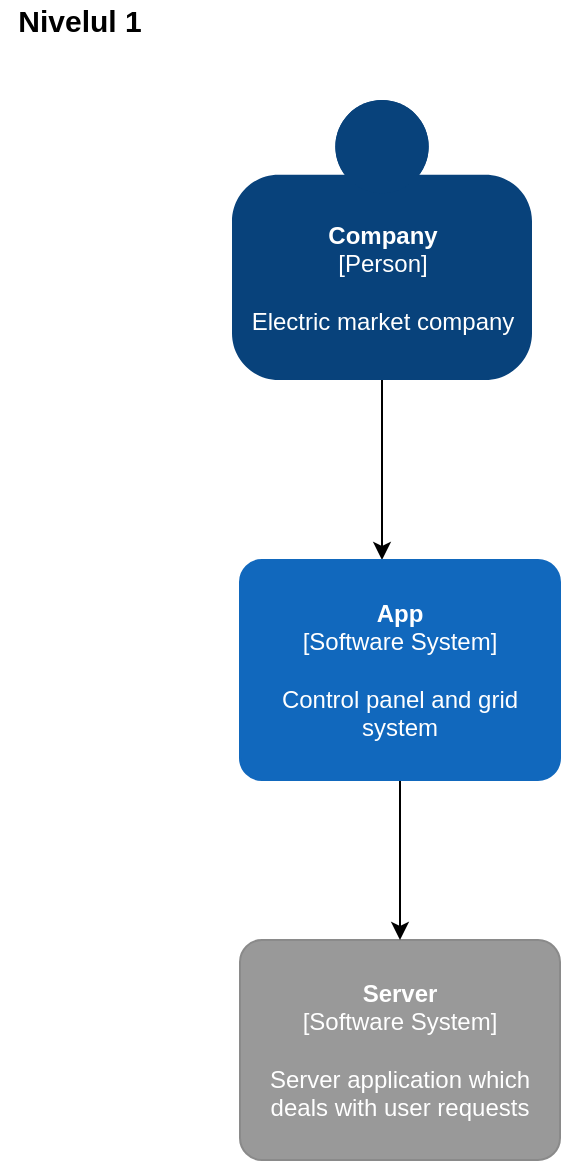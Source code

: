 <mxfile version="14.5.0" type="device"><diagram id="JpYm1OuUXYwhb3JUQeY-" name="Page-1"><mxGraphModel dx="1422" dy="1837" grid="1" gridSize="10" guides="1" tooltips="1" connect="1" arrows="1" fold="1" page="1" pageScale="1" pageWidth="850" pageHeight="1100" math="0" shadow="0"><root><mxCell id="0"/><mxCell id="1" parent="0"/><object placeholders="1" c4Name="Server" c4Type="Software System" c4Description="Server application which deals with user requests" label="&lt;b&gt;%c4Name%&lt;/b&gt;&lt;div&gt;[%c4Type%]&lt;/div&gt;&lt;br&gt;&lt;div&gt;%c4Description%&lt;/div&gt;" id="TX70eqTq5N3OEmbLwh3F-1"><mxCell style="rounded=1;whiteSpace=wrap;html=1;labelBackgroundColor=none;fillColor=#999999;fontColor=#ffffff;align=center;arcSize=10;strokeColor=#8A8A8A;metaEdit=1;metaData={&quot;c4Type&quot;:{&quot;editable&quot;:false}};points=[[0.25,0,0],[0.5,0,0],[0.75,0,0],[1,0.25,0],[1,0.5,0],[1,0.75,0],[0.75,1,0],[0.5,1,0],[0.25,1,0],[0,0.75,0],[0,0.5,0],[0,0.25,0]];" vertex="1" parent="1"><mxGeometry x="130" y="-170" width="160" height="110.0" as="geometry"/></mxCell></object><mxCell id="TX70eqTq5N3OEmbLwh3F-2" style="edgeStyle=orthogonalEdgeStyle;rounded=0;orthogonalLoop=1;jettySize=auto;html=1;entryX=0.5;entryY=0;entryDx=0;entryDy=0;entryPerimeter=0;fontSize=15;" edge="1" parent="1" source="TX70eqTq5N3OEmbLwh3F-3"><mxGeometry relative="1" as="geometry"><mxPoint x="201" y="-360" as="targetPoint"/></mxGeometry></mxCell><object placeholders="1" c4Name="Company" c4Type="Person" c4Description="Electric market company" label="&lt;b&gt;%c4Name%&lt;/b&gt;&lt;div&gt;[%c4Type%]&lt;/div&gt;&lt;br&gt;&lt;div&gt;%c4Description%&lt;/div&gt;" id="TX70eqTq5N3OEmbLwh3F-3"><mxCell style="html=1;dashed=0;whitespace=wrap;fillColor=#08427b;strokeColor=none;fontColor=#ffffff;shape=mxgraph.c4.person;align=center;metaEdit=1;points=[[0.5,0,0],[1,0.5,0],[1,0.75,0],[0.75,1,0],[0.5,1,0],[0.25,1,0],[0,0.75,0],[0,0.5,0]];metaData={&quot;c4Type&quot;:{&quot;editable&quot;:false}};" vertex="1" parent="1"><mxGeometry x="126" y="-590" width="150" height="140" as="geometry"/></mxCell></object><mxCell id="TX70eqTq5N3OEmbLwh3F-4" style="edgeStyle=orthogonalEdgeStyle;rounded=0;orthogonalLoop=1;jettySize=auto;html=1;entryX=0.5;entryY=0;entryDx=0;entryDy=0;entryPerimeter=0;fontSize=15;" edge="1" parent="1" source="TX70eqTq5N3OEmbLwh3F-5" target="TX70eqTq5N3OEmbLwh3F-1"><mxGeometry relative="1" as="geometry"/></mxCell><object placeholders="1" c4Name="App" c4Type="Software System" c4Description="Control panel and grid system" label="&lt;b&gt;%c4Name%&lt;/b&gt;&lt;div&gt;[%c4Type%]&lt;/div&gt;&lt;br&gt;&lt;div&gt;%c4Description%&lt;/div&gt;" id="TX70eqTq5N3OEmbLwh3F-5"><mxCell style="rounded=1;whiteSpace=wrap;html=1;labelBackgroundColor=none;fillColor=#1168BD;fontColor=#ffffff;align=center;arcSize=10;strokeColor=#1168BD;metaEdit=1;metaData={&quot;c4Type&quot;:{&quot;editable&quot;:false}};points=[[0.25,0,0],[0.5,0,0],[0.75,0,0],[1,0.25,0],[1,0.5,0],[1,0.75,0],[0.75,1,0],[0.5,1,0],[0.25,1,0],[0,0.75,0],[0,0.5,0],[0,0.25,0]];" vertex="1" parent="1"><mxGeometry x="130" y="-360" width="160" height="110.0" as="geometry"/></mxCell></object><mxCell id="TX70eqTq5N3OEmbLwh3F-6" value="Nivelul 1" style="text;html=1;strokeColor=none;fillColor=none;align=center;verticalAlign=middle;whiteSpace=wrap;rounded=0;fontSize=15;fontStyle=1" vertex="1" parent="1"><mxGeometry x="10" y="-640" width="80" height="20" as="geometry"/></mxCell></root></mxGraphModel></diagram></mxfile>
